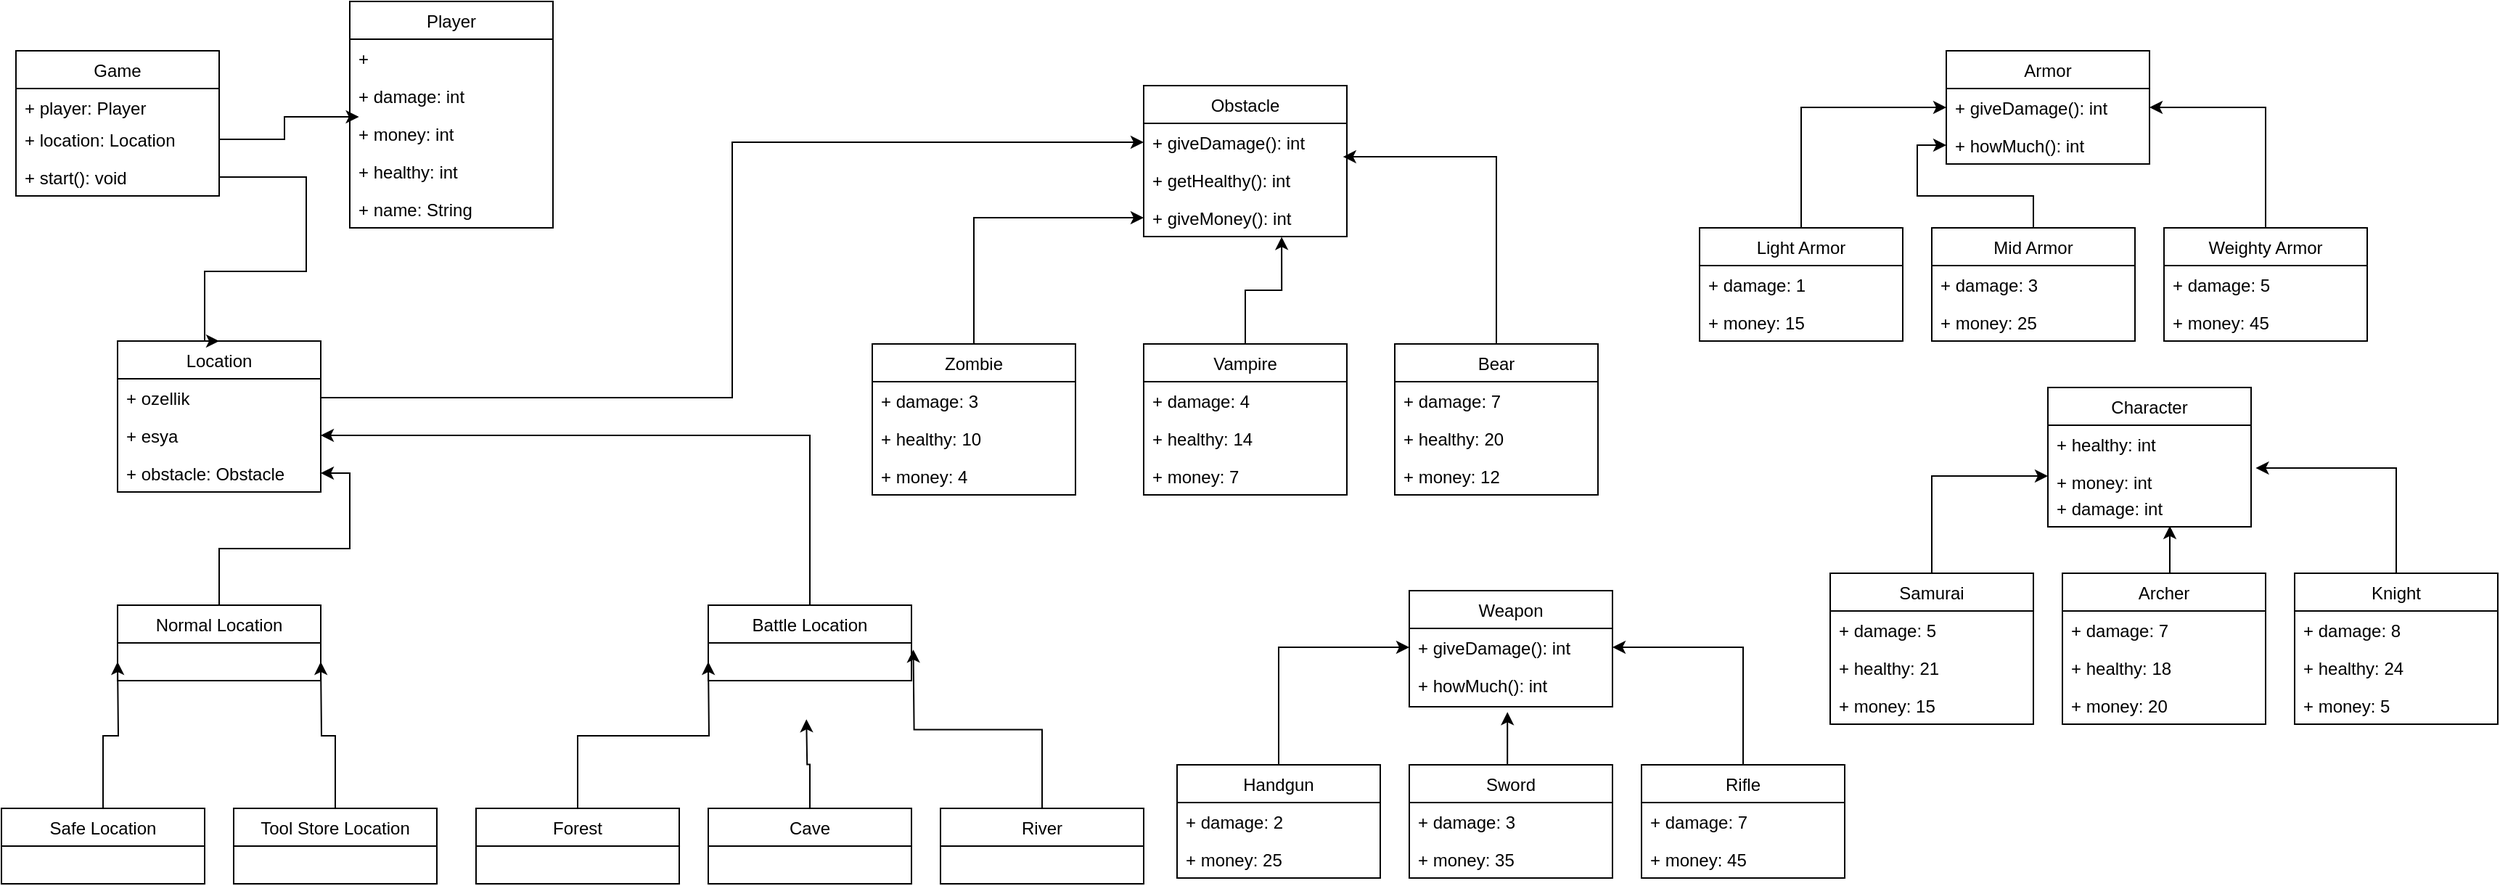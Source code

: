 <mxfile version="20.6.0" type="device"><diagram id="7sRs0uYVGGXB6mU6t55I" name="Sayfa -1"><mxGraphModel dx="1887" dy="995" grid="1" gridSize="10" guides="1" tooltips="1" connect="1" arrows="1" fold="1" page="1" pageScale="1" pageWidth="827" pageHeight="1169" math="0" shadow="0"><root><mxCell id="0"/><mxCell id="1" parent="0"/><mxCell id="Yt2wE1Jj-lHlcaACV3aF-1" value="Game" style="swimlane;fontStyle=0;childLayout=stackLayout;horizontal=1;startSize=26;fillColor=none;horizontalStack=0;resizeParent=1;resizeParentMax=0;resizeLast=0;collapsible=1;marginBottom=0;" vertex="1" parent="1"><mxGeometry x="20" y="38" width="140" height="100" as="geometry"/></mxCell><mxCell id="Yt2wE1Jj-lHlcaACV3aF-2" value="+ player: Player" style="text;strokeColor=none;fillColor=none;align=left;verticalAlign=top;spacingLeft=4;spacingRight=4;overflow=hidden;rotatable=0;points=[[0,0.5],[1,0.5]];portConstraint=eastwest;" vertex="1" parent="Yt2wE1Jj-lHlcaACV3aF-1"><mxGeometry y="26" width="140" height="22" as="geometry"/></mxCell><mxCell id="Yt2wE1Jj-lHlcaACV3aF-38" value="+ location: Location" style="text;strokeColor=none;fillColor=none;align=left;verticalAlign=top;spacingLeft=4;spacingRight=4;overflow=hidden;rotatable=0;points=[[0,0.5],[1,0.5]];portConstraint=eastwest;" vertex="1" parent="Yt2wE1Jj-lHlcaACV3aF-1"><mxGeometry y="48" width="140" height="26" as="geometry"/></mxCell><mxCell id="Yt2wE1Jj-lHlcaACV3aF-3" value="+ start(): void" style="text;strokeColor=none;fillColor=none;align=left;verticalAlign=top;spacingLeft=4;spacingRight=4;overflow=hidden;rotatable=0;points=[[0,0.5],[1,0.5]];portConstraint=eastwest;" vertex="1" parent="Yt2wE1Jj-lHlcaACV3aF-1"><mxGeometry y="74" width="140" height="26" as="geometry"/></mxCell><mxCell id="Yt2wE1Jj-lHlcaACV3aF-5" value="Player" style="swimlane;fontStyle=0;childLayout=stackLayout;horizontal=1;startSize=26;fillColor=none;horizontalStack=0;resizeParent=1;resizeParentMax=0;resizeLast=0;collapsible=1;marginBottom=0;" vertex="1" parent="1"><mxGeometry x="250" y="4" width="140" height="156" as="geometry"/></mxCell><mxCell id="Yt2wE1Jj-lHlcaACV3aF-31" value="+ " style="text;strokeColor=none;fillColor=none;align=left;verticalAlign=top;spacingLeft=4;spacingRight=4;overflow=hidden;rotatable=0;points=[[0,0.5],[1,0.5]];portConstraint=eastwest;" vertex="1" parent="Yt2wE1Jj-lHlcaACV3aF-5"><mxGeometry y="26" width="140" height="26" as="geometry"/></mxCell><mxCell id="Yt2wE1Jj-lHlcaACV3aF-30" value="+ damage: int" style="text;strokeColor=none;fillColor=none;align=left;verticalAlign=top;spacingLeft=4;spacingRight=4;overflow=hidden;rotatable=0;points=[[0,0.5],[1,0.5]];portConstraint=eastwest;" vertex="1" parent="Yt2wE1Jj-lHlcaACV3aF-5"><mxGeometry y="52" width="140" height="26" as="geometry"/></mxCell><mxCell id="Yt2wE1Jj-lHlcaACV3aF-8" value="+ money: int" style="text;strokeColor=none;fillColor=none;align=left;verticalAlign=top;spacingLeft=4;spacingRight=4;overflow=hidden;rotatable=0;points=[[0,0.5],[1,0.5]];portConstraint=eastwest;" vertex="1" parent="Yt2wE1Jj-lHlcaACV3aF-5"><mxGeometry y="78" width="140" height="26" as="geometry"/></mxCell><mxCell id="Yt2wE1Jj-lHlcaACV3aF-7" value="+ healthy: int" style="text;strokeColor=none;fillColor=none;align=left;verticalAlign=top;spacingLeft=4;spacingRight=4;overflow=hidden;rotatable=0;points=[[0,0.5],[1,0.5]];portConstraint=eastwest;" vertex="1" parent="Yt2wE1Jj-lHlcaACV3aF-5"><mxGeometry y="104" width="140" height="26" as="geometry"/></mxCell><mxCell id="Yt2wE1Jj-lHlcaACV3aF-6" value="+ name: String&#10;" style="text;strokeColor=none;fillColor=none;align=left;verticalAlign=top;spacingLeft=4;spacingRight=4;overflow=hidden;rotatable=0;points=[[0,0.5],[1,0.5]];portConstraint=eastwest;" vertex="1" parent="Yt2wE1Jj-lHlcaACV3aF-5"><mxGeometry y="130" width="140" height="26" as="geometry"/></mxCell><mxCell id="Yt2wE1Jj-lHlcaACV3aF-9" value="Character" style="swimlane;fontStyle=0;childLayout=stackLayout;horizontal=1;startSize=26;fillColor=none;horizontalStack=0;resizeParent=1;resizeParentMax=0;resizeLast=0;collapsible=1;marginBottom=0;" vertex="1" parent="1"><mxGeometry x="1420" y="270" width="140" height="96" as="geometry"/></mxCell><mxCell id="Yt2wE1Jj-lHlcaACV3aF-10" value="+ healthy: int" style="text;strokeColor=none;fillColor=none;align=left;verticalAlign=top;spacingLeft=4;spacingRight=4;overflow=hidden;rotatable=0;points=[[0,0.5],[1,0.5]];portConstraint=eastwest;" vertex="1" parent="Yt2wE1Jj-lHlcaACV3aF-9"><mxGeometry y="26" width="140" height="26" as="geometry"/></mxCell><mxCell id="Yt2wE1Jj-lHlcaACV3aF-11" value="+ money: int" style="text;strokeColor=none;fillColor=none;align=left;verticalAlign=top;spacingLeft=4;spacingRight=4;overflow=hidden;rotatable=0;points=[[0,0.5],[1,0.5]];portConstraint=eastwest;" vertex="1" parent="Yt2wE1Jj-lHlcaACV3aF-9"><mxGeometry y="52" width="140" height="18" as="geometry"/></mxCell><mxCell id="Yt2wE1Jj-lHlcaACV3aF-12" value="+ damage: int" style="text;strokeColor=none;fillColor=none;align=left;verticalAlign=top;spacingLeft=4;spacingRight=4;overflow=hidden;rotatable=0;points=[[0,0.5],[1,0.5]];portConstraint=eastwest;" vertex="1" parent="Yt2wE1Jj-lHlcaACV3aF-9"><mxGeometry y="70" width="140" height="26" as="geometry"/></mxCell><mxCell id="Yt2wE1Jj-lHlcaACV3aF-13" value="Location" style="swimlane;fontStyle=0;childLayout=stackLayout;horizontal=1;startSize=26;fillColor=none;horizontalStack=0;resizeParent=1;resizeParentMax=0;resizeLast=0;collapsible=1;marginBottom=0;" vertex="1" parent="1"><mxGeometry x="90" y="238" width="140" height="104" as="geometry"/></mxCell><mxCell id="Yt2wE1Jj-lHlcaACV3aF-14" value="+ ozellik" style="text;strokeColor=none;fillColor=none;align=left;verticalAlign=top;spacingLeft=4;spacingRight=4;overflow=hidden;rotatable=0;points=[[0,0.5],[1,0.5]];portConstraint=eastwest;" vertex="1" parent="Yt2wE1Jj-lHlcaACV3aF-13"><mxGeometry y="26" width="140" height="26" as="geometry"/></mxCell><mxCell id="Yt2wE1Jj-lHlcaACV3aF-15" value="+ esya" style="text;strokeColor=none;fillColor=none;align=left;verticalAlign=top;spacingLeft=4;spacingRight=4;overflow=hidden;rotatable=0;points=[[0,0.5],[1,0.5]];portConstraint=eastwest;" vertex="1" parent="Yt2wE1Jj-lHlcaACV3aF-13"><mxGeometry y="52" width="140" height="26" as="geometry"/></mxCell><mxCell id="Yt2wE1Jj-lHlcaACV3aF-16" value="+ obstacle: Obstacle" style="text;strokeColor=none;fillColor=none;align=left;verticalAlign=top;spacingLeft=4;spacingRight=4;overflow=hidden;rotatable=0;points=[[0,0.5],[1,0.5]];portConstraint=eastwest;" vertex="1" parent="Yt2wE1Jj-lHlcaACV3aF-13"><mxGeometry y="78" width="140" height="26" as="geometry"/></mxCell><mxCell id="Yt2wE1Jj-lHlcaACV3aF-17" value="Obstacle" style="swimlane;fontStyle=0;childLayout=stackLayout;horizontal=1;startSize=26;fillColor=none;horizontalStack=0;resizeParent=1;resizeParentMax=0;resizeLast=0;collapsible=1;marginBottom=0;" vertex="1" parent="1"><mxGeometry x="797" y="62" width="140" height="104" as="geometry"/></mxCell><mxCell id="Yt2wE1Jj-lHlcaACV3aF-32" value="+ giveDamage(): int" style="text;strokeColor=none;fillColor=none;align=left;verticalAlign=top;spacingLeft=4;spacingRight=4;overflow=hidden;rotatable=0;points=[[0,0.5],[1,0.5]];portConstraint=eastwest;" vertex="1" parent="Yt2wE1Jj-lHlcaACV3aF-17"><mxGeometry y="26" width="140" height="26" as="geometry"/></mxCell><mxCell id="Yt2wE1Jj-lHlcaACV3aF-20" value="+ getHealthy(): int" style="text;strokeColor=none;fillColor=none;align=left;verticalAlign=top;spacingLeft=4;spacingRight=4;overflow=hidden;rotatable=0;points=[[0,0.5],[1,0.5]];portConstraint=eastwest;" vertex="1" parent="Yt2wE1Jj-lHlcaACV3aF-17"><mxGeometry y="52" width="140" height="26" as="geometry"/></mxCell><mxCell id="Yt2wE1Jj-lHlcaACV3aF-33" value="+ giveMoney(): int" style="text;strokeColor=none;fillColor=none;align=left;verticalAlign=top;spacingLeft=4;spacingRight=4;overflow=hidden;rotatable=0;points=[[0,0.5],[1,0.5]];portConstraint=eastwest;" vertex="1" parent="Yt2wE1Jj-lHlcaACV3aF-17"><mxGeometry y="78" width="140" height="26" as="geometry"/></mxCell><mxCell id="Yt2wE1Jj-lHlcaACV3aF-21" value="Weapon" style="swimlane;fontStyle=0;childLayout=stackLayout;horizontal=1;startSize=26;fillColor=none;horizontalStack=0;resizeParent=1;resizeParentMax=0;resizeLast=0;collapsible=1;marginBottom=0;" vertex="1" parent="1"><mxGeometry x="980" y="410" width="140" height="80" as="geometry"/></mxCell><mxCell id="Yt2wE1Jj-lHlcaACV3aF-22" value="+ giveDamage(): int" style="text;strokeColor=none;fillColor=none;align=left;verticalAlign=top;spacingLeft=4;spacingRight=4;overflow=hidden;rotatable=0;points=[[0,0.5],[1,0.5]];portConstraint=eastwest;" vertex="1" parent="Yt2wE1Jj-lHlcaACV3aF-21"><mxGeometry y="26" width="140" height="26" as="geometry"/></mxCell><mxCell id="Yt2wE1Jj-lHlcaACV3aF-23" value="+ howMuch(): int" style="text;strokeColor=none;fillColor=none;align=left;verticalAlign=top;spacingLeft=4;spacingRight=4;overflow=hidden;rotatable=0;points=[[0,0.5],[1,0.5]];portConstraint=eastwest;" vertex="1" parent="Yt2wE1Jj-lHlcaACV3aF-21"><mxGeometry y="52" width="140" height="28" as="geometry"/></mxCell><mxCell id="Yt2wE1Jj-lHlcaACV3aF-34" value="Armor" style="swimlane;fontStyle=0;childLayout=stackLayout;horizontal=1;startSize=26;fillColor=none;horizontalStack=0;resizeParent=1;resizeParentMax=0;resizeLast=0;collapsible=1;marginBottom=0;" vertex="1" parent="1"><mxGeometry x="1350" y="38" width="140" height="78" as="geometry"/></mxCell><mxCell id="Yt2wE1Jj-lHlcaACV3aF-35" value="+ giveDamage(): int" style="text;strokeColor=none;fillColor=none;align=left;verticalAlign=top;spacingLeft=4;spacingRight=4;overflow=hidden;rotatable=0;points=[[0,0.5],[1,0.5]];portConstraint=eastwest;" vertex="1" parent="Yt2wE1Jj-lHlcaACV3aF-34"><mxGeometry y="26" width="140" height="26" as="geometry"/></mxCell><mxCell id="Yt2wE1Jj-lHlcaACV3aF-36" value="+ howMuch(): int" style="text;strokeColor=none;fillColor=none;align=left;verticalAlign=top;spacingLeft=4;spacingRight=4;overflow=hidden;rotatable=0;points=[[0,0.5],[1,0.5]];portConstraint=eastwest;" vertex="1" parent="Yt2wE1Jj-lHlcaACV3aF-34"><mxGeometry y="52" width="140" height="26" as="geometry"/></mxCell><mxCell id="Yt2wE1Jj-lHlcaACV3aF-156" style="edgeStyle=orthogonalEdgeStyle;rounded=0;orthogonalLoop=1;jettySize=auto;html=1;exitX=0.5;exitY=0;exitDx=0;exitDy=0;" edge="1" parent="1" source="Yt2wE1Jj-lHlcaACV3aF-41" target="Yt2wE1Jj-lHlcaACV3aF-16"><mxGeometry relative="1" as="geometry"/></mxCell><mxCell id="Yt2wE1Jj-lHlcaACV3aF-41" value="Normal Location" style="swimlane;fontStyle=0;childLayout=stackLayout;horizontal=1;startSize=26;fillColor=none;horizontalStack=0;resizeParent=1;resizeParentMax=0;resizeLast=0;collapsible=1;marginBottom=0;" vertex="1" parent="1"><mxGeometry x="90" y="420" width="140" height="52" as="geometry"/></mxCell><mxCell id="Yt2wE1Jj-lHlcaACV3aF-157" style="edgeStyle=orthogonalEdgeStyle;rounded=0;orthogonalLoop=1;jettySize=auto;html=1;exitX=0.5;exitY=0;exitDx=0;exitDy=0;entryX=1;entryY=0.5;entryDx=0;entryDy=0;" edge="1" parent="1" source="Yt2wE1Jj-lHlcaACV3aF-45" target="Yt2wE1Jj-lHlcaACV3aF-15"><mxGeometry relative="1" as="geometry"/></mxCell><mxCell id="Yt2wE1Jj-lHlcaACV3aF-45" value="Battle Location" style="swimlane;fontStyle=0;childLayout=stackLayout;horizontal=1;startSize=26;fillColor=none;horizontalStack=0;resizeParent=1;resizeParentMax=0;resizeLast=0;collapsible=1;marginBottom=0;" vertex="1" parent="1"><mxGeometry x="497" y="420" width="140" height="52" as="geometry"/></mxCell><mxCell id="Yt2wE1Jj-lHlcaACV3aF-54" style="edgeStyle=orthogonalEdgeStyle;rounded=0;orthogonalLoop=1;jettySize=auto;html=1;exitX=1;exitY=0.5;exitDx=0;exitDy=0;entryX=0.5;entryY=0;entryDx=0;entryDy=0;" edge="1" parent="1" source="Yt2wE1Jj-lHlcaACV3aF-3" target="Yt2wE1Jj-lHlcaACV3aF-13"><mxGeometry relative="1" as="geometry"><Array as="points"><mxPoint x="220" y="125"/><mxPoint x="220" y="190"/><mxPoint x="150" y="190"/><mxPoint x="150" y="238"/></Array></mxGeometry></mxCell><mxCell id="Yt2wE1Jj-lHlcaACV3aF-154" style="edgeStyle=orthogonalEdgeStyle;rounded=0;orthogonalLoop=1;jettySize=auto;html=1;exitX=0.5;exitY=0;exitDx=0;exitDy=0;entryX=0;entryY=0.5;entryDx=0;entryDy=0;" edge="1" parent="1" source="Yt2wE1Jj-lHlcaACV3aF-55"><mxGeometry relative="1" as="geometry"><mxPoint x="90" y="459" as="targetPoint"/></mxGeometry></mxCell><mxCell id="Yt2wE1Jj-lHlcaACV3aF-55" value="Safe Location" style="swimlane;fontStyle=0;childLayout=stackLayout;horizontal=1;startSize=26;fillColor=none;horizontalStack=0;resizeParent=1;resizeParentMax=0;resizeLast=0;collapsible=1;marginBottom=0;" vertex="1" parent="1"><mxGeometry x="10" y="560" width="140" height="52" as="geometry"/></mxCell><mxCell id="Yt2wE1Jj-lHlcaACV3aF-155" style="edgeStyle=orthogonalEdgeStyle;rounded=0;orthogonalLoop=1;jettySize=auto;html=1;exitX=0.5;exitY=0;exitDx=0;exitDy=0;entryX=1;entryY=0.5;entryDx=0;entryDy=0;" edge="1" parent="1" source="Yt2wE1Jj-lHlcaACV3aF-59"><mxGeometry relative="1" as="geometry"><mxPoint x="230" y="459" as="targetPoint"/></mxGeometry></mxCell><mxCell id="Yt2wE1Jj-lHlcaACV3aF-59" value="Tool Store Location" style="swimlane;fontStyle=0;childLayout=stackLayout;horizontal=1;startSize=26;fillColor=none;horizontalStack=0;resizeParent=1;resizeParentMax=0;resizeLast=0;collapsible=1;marginBottom=0;" vertex="1" parent="1"><mxGeometry x="170" y="560" width="140" height="52" as="geometry"/></mxCell><mxCell id="Yt2wE1Jj-lHlcaACV3aF-90" style="edgeStyle=orthogonalEdgeStyle;rounded=0;orthogonalLoop=1;jettySize=auto;html=1;exitX=0.5;exitY=0;exitDx=0;exitDy=0;" edge="1" parent="1" source="Yt2wE1Jj-lHlcaACV3aF-63"><mxGeometry relative="1" as="geometry"><mxPoint x="497" y="459" as="targetPoint"/></mxGeometry></mxCell><mxCell id="Yt2wE1Jj-lHlcaACV3aF-63" value="Forest" style="swimlane;fontStyle=0;childLayout=stackLayout;horizontal=1;startSize=26;fillColor=none;horizontalStack=0;resizeParent=1;resizeParentMax=0;resizeLast=0;collapsible=1;marginBottom=0;" vertex="1" parent="1"><mxGeometry x="337" y="560" width="140" height="52" as="geometry"/></mxCell><mxCell id="Yt2wE1Jj-lHlcaACV3aF-91" style="edgeStyle=orthogonalEdgeStyle;rounded=0;orthogonalLoop=1;jettySize=auto;html=1;exitX=0.5;exitY=0;exitDx=0;exitDy=0;entryX=0.483;entryY=1.023;entryDx=0;entryDy=0;entryPerimeter=0;" edge="1" parent="1" source="Yt2wE1Jj-lHlcaACV3aF-67"><mxGeometry relative="1" as="geometry"><mxPoint x="564.62" y="498.598" as="targetPoint"/></mxGeometry></mxCell><mxCell id="Yt2wE1Jj-lHlcaACV3aF-67" value="Cave" style="swimlane;fontStyle=0;childLayout=stackLayout;horizontal=1;startSize=26;fillColor=none;horizontalStack=0;resizeParent=1;resizeParentMax=0;resizeLast=0;collapsible=1;marginBottom=0;" vertex="1" parent="1"><mxGeometry x="497" y="560" width="140" height="52" as="geometry"/></mxCell><mxCell id="Yt2wE1Jj-lHlcaACV3aF-92" style="edgeStyle=orthogonalEdgeStyle;rounded=0;orthogonalLoop=1;jettySize=auto;html=1;exitX=0.5;exitY=0;exitDx=0;exitDy=0;entryX=1.009;entryY=0.177;entryDx=0;entryDy=0;entryPerimeter=0;" edge="1" parent="1" source="Yt2wE1Jj-lHlcaACV3aF-71"><mxGeometry relative="1" as="geometry"><mxPoint x="638.26" y="450.602" as="targetPoint"/></mxGeometry></mxCell><mxCell id="Yt2wE1Jj-lHlcaACV3aF-71" value="River" style="swimlane;fontStyle=0;childLayout=stackLayout;horizontal=1;startSize=26;fillColor=none;horizontalStack=0;resizeParent=1;resizeParentMax=0;resizeLast=0;collapsible=1;marginBottom=0;" vertex="1" parent="1"><mxGeometry x="657" y="560" width="140" height="52" as="geometry"/></mxCell><mxCell id="Yt2wE1Jj-lHlcaACV3aF-87" style="edgeStyle=orthogonalEdgeStyle;rounded=0;orthogonalLoop=1;jettySize=auto;html=1;exitX=0.5;exitY=0;exitDx=0;exitDy=0;" edge="1" parent="1" source="Yt2wE1Jj-lHlcaACV3aF-75" target="Yt2wE1Jj-lHlcaACV3aF-33"><mxGeometry relative="1" as="geometry"/></mxCell><mxCell id="Yt2wE1Jj-lHlcaACV3aF-75" value="Zombie" style="swimlane;fontStyle=0;childLayout=stackLayout;horizontal=1;startSize=26;fillColor=none;horizontalStack=0;resizeParent=1;resizeParentMax=0;resizeLast=0;collapsible=1;marginBottom=0;" vertex="1" parent="1"><mxGeometry x="610" y="240" width="140" height="104" as="geometry"/></mxCell><mxCell id="Yt2wE1Jj-lHlcaACV3aF-76" value="+ damage: 3" style="text;strokeColor=none;fillColor=none;align=left;verticalAlign=top;spacingLeft=4;spacingRight=4;overflow=hidden;rotatable=0;points=[[0,0.5],[1,0.5]];portConstraint=eastwest;" vertex="1" parent="Yt2wE1Jj-lHlcaACV3aF-75"><mxGeometry y="26" width="140" height="26" as="geometry"/></mxCell><mxCell id="Yt2wE1Jj-lHlcaACV3aF-77" value="+ healthy: 10 " style="text;strokeColor=none;fillColor=none;align=left;verticalAlign=top;spacingLeft=4;spacingRight=4;overflow=hidden;rotatable=0;points=[[0,0.5],[1,0.5]];portConstraint=eastwest;" vertex="1" parent="Yt2wE1Jj-lHlcaACV3aF-75"><mxGeometry y="52" width="140" height="26" as="geometry"/></mxCell><mxCell id="Yt2wE1Jj-lHlcaACV3aF-78" value="+ money: 4" style="text;strokeColor=none;fillColor=none;align=left;verticalAlign=top;spacingLeft=4;spacingRight=4;overflow=hidden;rotatable=0;points=[[0,0.5],[1,0.5]];portConstraint=eastwest;" vertex="1" parent="Yt2wE1Jj-lHlcaACV3aF-75"><mxGeometry y="78" width="140" height="26" as="geometry"/></mxCell><mxCell id="Yt2wE1Jj-lHlcaACV3aF-88" style="edgeStyle=orthogonalEdgeStyle;rounded=0;orthogonalLoop=1;jettySize=auto;html=1;exitX=0.5;exitY=0;exitDx=0;exitDy=0;entryX=0.679;entryY=1.008;entryDx=0;entryDy=0;entryPerimeter=0;" edge="1" parent="1" source="Yt2wE1Jj-lHlcaACV3aF-79" target="Yt2wE1Jj-lHlcaACV3aF-33"><mxGeometry relative="1" as="geometry"/></mxCell><mxCell id="Yt2wE1Jj-lHlcaACV3aF-79" value="Vampire" style="swimlane;fontStyle=0;childLayout=stackLayout;horizontal=1;startSize=26;fillColor=none;horizontalStack=0;resizeParent=1;resizeParentMax=0;resizeLast=0;collapsible=1;marginBottom=0;" vertex="1" parent="1"><mxGeometry x="797" y="240" width="140" height="104" as="geometry"/></mxCell><mxCell id="Yt2wE1Jj-lHlcaACV3aF-80" value="+ damage: 4" style="text;strokeColor=none;fillColor=none;align=left;verticalAlign=top;spacingLeft=4;spacingRight=4;overflow=hidden;rotatable=0;points=[[0,0.5],[1,0.5]];portConstraint=eastwest;" vertex="1" parent="Yt2wE1Jj-lHlcaACV3aF-79"><mxGeometry y="26" width="140" height="26" as="geometry"/></mxCell><mxCell id="Yt2wE1Jj-lHlcaACV3aF-81" value="+ healthy: 14" style="text;strokeColor=none;fillColor=none;align=left;verticalAlign=top;spacingLeft=4;spacingRight=4;overflow=hidden;rotatable=0;points=[[0,0.5],[1,0.5]];portConstraint=eastwest;" vertex="1" parent="Yt2wE1Jj-lHlcaACV3aF-79"><mxGeometry y="52" width="140" height="26" as="geometry"/></mxCell><mxCell id="Yt2wE1Jj-lHlcaACV3aF-82" value="+ money: 7" style="text;strokeColor=none;fillColor=none;align=left;verticalAlign=top;spacingLeft=4;spacingRight=4;overflow=hidden;rotatable=0;points=[[0,0.5],[1,0.5]];portConstraint=eastwest;" vertex="1" parent="Yt2wE1Jj-lHlcaACV3aF-79"><mxGeometry y="78" width="140" height="26" as="geometry"/></mxCell><mxCell id="Yt2wE1Jj-lHlcaACV3aF-89" style="edgeStyle=orthogonalEdgeStyle;rounded=0;orthogonalLoop=1;jettySize=auto;html=1;exitX=0.5;exitY=0;exitDx=0;exitDy=0;entryX=0.981;entryY=-0.115;entryDx=0;entryDy=0;entryPerimeter=0;" edge="1" parent="1" source="Yt2wE1Jj-lHlcaACV3aF-83" target="Yt2wE1Jj-lHlcaACV3aF-20"><mxGeometry relative="1" as="geometry"/></mxCell><mxCell id="Yt2wE1Jj-lHlcaACV3aF-83" value="Bear" style="swimlane;fontStyle=0;childLayout=stackLayout;horizontal=1;startSize=26;fillColor=none;horizontalStack=0;resizeParent=1;resizeParentMax=0;resizeLast=0;collapsible=1;marginBottom=0;" vertex="1" parent="1"><mxGeometry x="970" y="240" width="140" height="104" as="geometry"/></mxCell><mxCell id="Yt2wE1Jj-lHlcaACV3aF-84" value="+ damage: 7" style="text;strokeColor=none;fillColor=none;align=left;verticalAlign=top;spacingLeft=4;spacingRight=4;overflow=hidden;rotatable=0;points=[[0,0.5],[1,0.5]];portConstraint=eastwest;" vertex="1" parent="Yt2wE1Jj-lHlcaACV3aF-83"><mxGeometry y="26" width="140" height="26" as="geometry"/></mxCell><mxCell id="Yt2wE1Jj-lHlcaACV3aF-85" value="+ healthy: 20" style="text;strokeColor=none;fillColor=none;align=left;verticalAlign=top;spacingLeft=4;spacingRight=4;overflow=hidden;rotatable=0;points=[[0,0.5],[1,0.5]];portConstraint=eastwest;" vertex="1" parent="Yt2wE1Jj-lHlcaACV3aF-83"><mxGeometry y="52" width="140" height="26" as="geometry"/></mxCell><mxCell id="Yt2wE1Jj-lHlcaACV3aF-86" value="+ money: 12" style="text;strokeColor=none;fillColor=none;align=left;verticalAlign=top;spacingLeft=4;spacingRight=4;overflow=hidden;rotatable=0;points=[[0,0.5],[1,0.5]];portConstraint=eastwest;" vertex="1" parent="Yt2wE1Jj-lHlcaACV3aF-83"><mxGeometry y="78" width="140" height="26" as="geometry"/></mxCell><mxCell id="Yt2wE1Jj-lHlcaACV3aF-106" style="edgeStyle=orthogonalEdgeStyle;rounded=0;orthogonalLoop=1;jettySize=auto;html=1;exitX=0.5;exitY=0;exitDx=0;exitDy=0;entryX=0;entryY=0.5;entryDx=0;entryDy=0;" edge="1" parent="1" source="Yt2wE1Jj-lHlcaACV3aF-93" target="Yt2wE1Jj-lHlcaACV3aF-22"><mxGeometry relative="1" as="geometry"/></mxCell><mxCell id="Yt2wE1Jj-lHlcaACV3aF-93" value="Handgun" style="swimlane;fontStyle=0;childLayout=stackLayout;horizontal=1;startSize=26;fillColor=none;horizontalStack=0;resizeParent=1;resizeParentMax=0;resizeLast=0;collapsible=1;marginBottom=0;" vertex="1" parent="1"><mxGeometry x="820" y="530" width="140" height="78" as="geometry"/></mxCell><mxCell id="Yt2wE1Jj-lHlcaACV3aF-94" value="+ damage: 2" style="text;strokeColor=none;fillColor=none;align=left;verticalAlign=top;spacingLeft=4;spacingRight=4;overflow=hidden;rotatable=0;points=[[0,0.5],[1,0.5]];portConstraint=eastwest;" vertex="1" parent="Yt2wE1Jj-lHlcaACV3aF-93"><mxGeometry y="26" width="140" height="26" as="geometry"/></mxCell><mxCell id="Yt2wE1Jj-lHlcaACV3aF-95" value="+ money: 25" style="text;strokeColor=none;fillColor=none;align=left;verticalAlign=top;spacingLeft=4;spacingRight=4;overflow=hidden;rotatable=0;points=[[0,0.5],[1,0.5]];portConstraint=eastwest;" vertex="1" parent="Yt2wE1Jj-lHlcaACV3aF-93"><mxGeometry y="52" width="140" height="26" as="geometry"/></mxCell><mxCell id="Yt2wE1Jj-lHlcaACV3aF-108" style="edgeStyle=orthogonalEdgeStyle;rounded=0;orthogonalLoop=1;jettySize=auto;html=1;exitX=0.5;exitY=0;exitDx=0;exitDy=0;entryX=1;entryY=0.5;entryDx=0;entryDy=0;" edge="1" parent="1" source="Yt2wE1Jj-lHlcaACV3aF-97" target="Yt2wE1Jj-lHlcaACV3aF-22"><mxGeometry relative="1" as="geometry"/></mxCell><mxCell id="Yt2wE1Jj-lHlcaACV3aF-97" value="Rifle" style="swimlane;fontStyle=0;childLayout=stackLayout;horizontal=1;startSize=26;fillColor=none;horizontalStack=0;resizeParent=1;resizeParentMax=0;resizeLast=0;collapsible=1;marginBottom=0;" vertex="1" parent="1"><mxGeometry x="1140" y="530" width="140" height="78" as="geometry"/></mxCell><mxCell id="Yt2wE1Jj-lHlcaACV3aF-98" value="+ damage: 7" style="text;strokeColor=none;fillColor=none;align=left;verticalAlign=top;spacingLeft=4;spacingRight=4;overflow=hidden;rotatable=0;points=[[0,0.5],[1,0.5]];portConstraint=eastwest;" vertex="1" parent="Yt2wE1Jj-lHlcaACV3aF-97"><mxGeometry y="26" width="140" height="26" as="geometry"/></mxCell><mxCell id="Yt2wE1Jj-lHlcaACV3aF-99" value="+ money: 45" style="text;strokeColor=none;fillColor=none;align=left;verticalAlign=top;spacingLeft=4;spacingRight=4;overflow=hidden;rotatable=0;points=[[0,0.5],[1,0.5]];portConstraint=eastwest;" vertex="1" parent="Yt2wE1Jj-lHlcaACV3aF-97"><mxGeometry y="52" width="140" height="26" as="geometry"/></mxCell><mxCell id="Yt2wE1Jj-lHlcaACV3aF-107" style="edgeStyle=orthogonalEdgeStyle;rounded=0;orthogonalLoop=1;jettySize=auto;html=1;exitX=0.5;exitY=0;exitDx=0;exitDy=0;entryX=0.483;entryY=1.131;entryDx=0;entryDy=0;entryPerimeter=0;" edge="1" parent="1" source="Yt2wE1Jj-lHlcaACV3aF-101" target="Yt2wE1Jj-lHlcaACV3aF-23"><mxGeometry relative="1" as="geometry"/></mxCell><mxCell id="Yt2wE1Jj-lHlcaACV3aF-101" value="Sword" style="swimlane;fontStyle=0;childLayout=stackLayout;horizontal=1;startSize=26;fillColor=none;horizontalStack=0;resizeParent=1;resizeParentMax=0;resizeLast=0;collapsible=1;marginBottom=0;" vertex="1" parent="1"><mxGeometry x="980" y="530" width="140" height="78" as="geometry"/></mxCell><mxCell id="Yt2wE1Jj-lHlcaACV3aF-102" value="+ damage: 3" style="text;strokeColor=none;fillColor=none;align=left;verticalAlign=top;spacingLeft=4;spacingRight=4;overflow=hidden;rotatable=0;points=[[0,0.5],[1,0.5]];portConstraint=eastwest;" vertex="1" parent="Yt2wE1Jj-lHlcaACV3aF-101"><mxGeometry y="26" width="140" height="26" as="geometry"/></mxCell><mxCell id="Yt2wE1Jj-lHlcaACV3aF-103" value="+ money: 35" style="text;strokeColor=none;fillColor=none;align=left;verticalAlign=top;spacingLeft=4;spacingRight=4;overflow=hidden;rotatable=0;points=[[0,0.5],[1,0.5]];portConstraint=eastwest;" vertex="1" parent="Yt2wE1Jj-lHlcaACV3aF-101"><mxGeometry y="52" width="140" height="26" as="geometry"/></mxCell><mxCell id="Yt2wE1Jj-lHlcaACV3aF-126" style="edgeStyle=orthogonalEdgeStyle;rounded=0;orthogonalLoop=1;jettySize=auto;html=1;exitX=0.5;exitY=0;exitDx=0;exitDy=0;entryX=0;entryY=0.5;entryDx=0;entryDy=0;" edge="1" parent="1" source="Yt2wE1Jj-lHlcaACV3aF-109" target="Yt2wE1Jj-lHlcaACV3aF-35"><mxGeometry relative="1" as="geometry"/></mxCell><mxCell id="Yt2wE1Jj-lHlcaACV3aF-109" value="Light Armor" style="swimlane;fontStyle=0;childLayout=stackLayout;horizontal=1;startSize=26;fillColor=none;horizontalStack=0;resizeParent=1;resizeParentMax=0;resizeLast=0;collapsible=1;marginBottom=0;" vertex="1" parent="1"><mxGeometry x="1180" y="160" width="140" height="78" as="geometry"/></mxCell><mxCell id="Yt2wE1Jj-lHlcaACV3aF-110" value="+ damage: 1" style="text;strokeColor=none;fillColor=none;align=left;verticalAlign=top;spacingLeft=4;spacingRight=4;overflow=hidden;rotatable=0;points=[[0,0.5],[1,0.5]];portConstraint=eastwest;" vertex="1" parent="Yt2wE1Jj-lHlcaACV3aF-109"><mxGeometry y="26" width="140" height="26" as="geometry"/></mxCell><mxCell id="Yt2wE1Jj-lHlcaACV3aF-111" value="+ money: 15" style="text;strokeColor=none;fillColor=none;align=left;verticalAlign=top;spacingLeft=4;spacingRight=4;overflow=hidden;rotatable=0;points=[[0,0.5],[1,0.5]];portConstraint=eastwest;" vertex="1" parent="Yt2wE1Jj-lHlcaACV3aF-109"><mxGeometry y="52" width="140" height="26" as="geometry"/></mxCell><mxCell id="Yt2wE1Jj-lHlcaACV3aF-131" style="edgeStyle=orthogonalEdgeStyle;rounded=0;orthogonalLoop=1;jettySize=auto;html=1;exitX=0.5;exitY=0;exitDx=0;exitDy=0;entryX=1;entryY=0.5;entryDx=0;entryDy=0;" edge="1" parent="1" source="Yt2wE1Jj-lHlcaACV3aF-113" target="Yt2wE1Jj-lHlcaACV3aF-35"><mxGeometry relative="1" as="geometry"/></mxCell><mxCell id="Yt2wE1Jj-lHlcaACV3aF-113" value="Weighty Armor" style="swimlane;fontStyle=0;childLayout=stackLayout;horizontal=1;startSize=26;fillColor=none;horizontalStack=0;resizeParent=1;resizeParentMax=0;resizeLast=0;collapsible=1;marginBottom=0;" vertex="1" parent="1"><mxGeometry x="1500" y="160" width="140" height="78" as="geometry"/></mxCell><mxCell id="Yt2wE1Jj-lHlcaACV3aF-122" value="+ damage: 5" style="text;strokeColor=none;fillColor=none;align=left;verticalAlign=top;spacingLeft=4;spacingRight=4;overflow=hidden;rotatable=0;points=[[0,0.5],[1,0.5]];portConstraint=eastwest;" vertex="1" parent="Yt2wE1Jj-lHlcaACV3aF-113"><mxGeometry y="26" width="140" height="26" as="geometry"/></mxCell><mxCell id="Yt2wE1Jj-lHlcaACV3aF-124" value="+ money: 45" style="text;strokeColor=none;fillColor=none;align=left;verticalAlign=top;spacingLeft=4;spacingRight=4;overflow=hidden;rotatable=0;points=[[0,0.5],[1,0.5]];portConstraint=eastwest;" vertex="1" parent="Yt2wE1Jj-lHlcaACV3aF-113"><mxGeometry y="52" width="140" height="26" as="geometry"/></mxCell><mxCell id="Yt2wE1Jj-lHlcaACV3aF-132" style="edgeStyle=orthogonalEdgeStyle;rounded=0;orthogonalLoop=1;jettySize=auto;html=1;exitX=0.5;exitY=0;exitDx=0;exitDy=0;" edge="1" parent="1" source="Yt2wE1Jj-lHlcaACV3aF-117" target="Yt2wE1Jj-lHlcaACV3aF-36"><mxGeometry relative="1" as="geometry"/></mxCell><mxCell id="Yt2wE1Jj-lHlcaACV3aF-117" value="Mid Armor" style="swimlane;fontStyle=0;childLayout=stackLayout;horizontal=1;startSize=26;fillColor=none;horizontalStack=0;resizeParent=1;resizeParentMax=0;resizeLast=0;collapsible=1;marginBottom=0;" vertex="1" parent="1"><mxGeometry x="1340" y="160" width="140" height="78" as="geometry"/></mxCell><mxCell id="Yt2wE1Jj-lHlcaACV3aF-121" value="+ damage: 3" style="text;strokeColor=none;fillColor=none;align=left;verticalAlign=top;spacingLeft=4;spacingRight=4;overflow=hidden;rotatable=0;points=[[0,0.5],[1,0.5]];portConstraint=eastwest;" vertex="1" parent="Yt2wE1Jj-lHlcaACV3aF-117"><mxGeometry y="26" width="140" height="26" as="geometry"/></mxCell><mxCell id="Yt2wE1Jj-lHlcaACV3aF-123" value="+ money: 25" style="text;strokeColor=none;fillColor=none;align=left;verticalAlign=top;spacingLeft=4;spacingRight=4;overflow=hidden;rotatable=0;points=[[0,0.5],[1,0.5]];portConstraint=eastwest;" vertex="1" parent="Yt2wE1Jj-lHlcaACV3aF-117"><mxGeometry y="52" width="140" height="26" as="geometry"/></mxCell><mxCell id="Yt2wE1Jj-lHlcaACV3aF-151" style="edgeStyle=orthogonalEdgeStyle;rounded=0;orthogonalLoop=1;jettySize=auto;html=1;exitX=0.5;exitY=0;exitDx=0;exitDy=0;entryX=0;entryY=0.5;entryDx=0;entryDy=0;" edge="1" parent="1" source="Yt2wE1Jj-lHlcaACV3aF-133" target="Yt2wE1Jj-lHlcaACV3aF-11"><mxGeometry relative="1" as="geometry"/></mxCell><mxCell id="Yt2wE1Jj-lHlcaACV3aF-133" value="Samurai" style="swimlane;fontStyle=0;childLayout=stackLayout;horizontal=1;startSize=26;fillColor=none;horizontalStack=0;resizeParent=1;resizeParentMax=0;resizeLast=0;collapsible=1;marginBottom=0;" vertex="1" parent="1"><mxGeometry x="1270" y="398" width="140" height="104" as="geometry"/></mxCell><mxCell id="Yt2wE1Jj-lHlcaACV3aF-134" value="+ damage: 5" style="text;strokeColor=none;fillColor=none;align=left;verticalAlign=top;spacingLeft=4;spacingRight=4;overflow=hidden;rotatable=0;points=[[0,0.5],[1,0.5]];portConstraint=eastwest;" vertex="1" parent="Yt2wE1Jj-lHlcaACV3aF-133"><mxGeometry y="26" width="140" height="26" as="geometry"/></mxCell><mxCell id="Yt2wE1Jj-lHlcaACV3aF-135" value="+ healthy: 21" style="text;strokeColor=none;fillColor=none;align=left;verticalAlign=top;spacingLeft=4;spacingRight=4;overflow=hidden;rotatable=0;points=[[0,0.5],[1,0.5]];portConstraint=eastwest;" vertex="1" parent="Yt2wE1Jj-lHlcaACV3aF-133"><mxGeometry y="52" width="140" height="26" as="geometry"/></mxCell><mxCell id="Yt2wE1Jj-lHlcaACV3aF-136" value="+ money: 15" style="text;strokeColor=none;fillColor=none;align=left;verticalAlign=top;spacingLeft=4;spacingRight=4;overflow=hidden;rotatable=0;points=[[0,0.5],[1,0.5]];portConstraint=eastwest;" vertex="1" parent="Yt2wE1Jj-lHlcaACV3aF-133"><mxGeometry y="78" width="140" height="26" as="geometry"/></mxCell><mxCell id="Yt2wE1Jj-lHlcaACV3aF-153" style="edgeStyle=orthogonalEdgeStyle;rounded=0;orthogonalLoop=1;jettySize=auto;html=1;exitX=0.5;exitY=0;exitDx=0;exitDy=0;entryX=1.023;entryY=0.192;entryDx=0;entryDy=0;entryPerimeter=0;" edge="1" parent="1" source="Yt2wE1Jj-lHlcaACV3aF-137" target="Yt2wE1Jj-lHlcaACV3aF-11"><mxGeometry relative="1" as="geometry"/></mxCell><mxCell id="Yt2wE1Jj-lHlcaACV3aF-137" value="Knight" style="swimlane;fontStyle=0;childLayout=stackLayout;horizontal=1;startSize=26;fillColor=none;horizontalStack=0;resizeParent=1;resizeParentMax=0;resizeLast=0;collapsible=1;marginBottom=0;" vertex="1" parent="1"><mxGeometry x="1590" y="398" width="140" height="104" as="geometry"/></mxCell><mxCell id="Yt2wE1Jj-lHlcaACV3aF-149" value="+ damage: 8" style="text;strokeColor=none;fillColor=none;align=left;verticalAlign=top;spacingLeft=4;spacingRight=4;overflow=hidden;rotatable=0;points=[[0,0.5],[1,0.5]];portConstraint=eastwest;" vertex="1" parent="Yt2wE1Jj-lHlcaACV3aF-137"><mxGeometry y="26" width="140" height="26" as="geometry"/></mxCell><mxCell id="Yt2wE1Jj-lHlcaACV3aF-146" value="+ healthy: 24" style="text;strokeColor=none;fillColor=none;align=left;verticalAlign=top;spacingLeft=4;spacingRight=4;overflow=hidden;rotatable=0;points=[[0,0.5],[1,0.5]];portConstraint=eastwest;" vertex="1" parent="Yt2wE1Jj-lHlcaACV3aF-137"><mxGeometry y="52" width="140" height="26" as="geometry"/></mxCell><mxCell id="Yt2wE1Jj-lHlcaACV3aF-150" value="+ money: 5" style="text;strokeColor=none;fillColor=none;align=left;verticalAlign=top;spacingLeft=4;spacingRight=4;overflow=hidden;rotatable=0;points=[[0,0.5],[1,0.5]];portConstraint=eastwest;" vertex="1" parent="Yt2wE1Jj-lHlcaACV3aF-137"><mxGeometry y="78" width="140" height="26" as="geometry"/></mxCell><mxCell id="Yt2wE1Jj-lHlcaACV3aF-152" style="edgeStyle=orthogonalEdgeStyle;rounded=0;orthogonalLoop=1;jettySize=auto;html=1;exitX=0.5;exitY=0;exitDx=0;exitDy=0;entryX=0.6;entryY=0.977;entryDx=0;entryDy=0;entryPerimeter=0;" edge="1" parent="1" source="Yt2wE1Jj-lHlcaACV3aF-141" target="Yt2wE1Jj-lHlcaACV3aF-12"><mxGeometry relative="1" as="geometry"/></mxCell><mxCell id="Yt2wE1Jj-lHlcaACV3aF-141" value="Archer" style="swimlane;fontStyle=0;childLayout=stackLayout;horizontal=1;startSize=26;fillColor=none;horizontalStack=0;resizeParent=1;resizeParentMax=0;resizeLast=0;collapsible=1;marginBottom=0;" vertex="1" parent="1"><mxGeometry x="1430" y="398" width="140" height="104" as="geometry"/></mxCell><mxCell id="Yt2wE1Jj-lHlcaACV3aF-138" value="+ damage: 7" style="text;strokeColor=none;fillColor=none;align=left;verticalAlign=top;spacingLeft=4;spacingRight=4;overflow=hidden;rotatable=0;points=[[0,0.5],[1,0.5]];portConstraint=eastwest;" vertex="1" parent="Yt2wE1Jj-lHlcaACV3aF-141"><mxGeometry y="26" width="140" height="26" as="geometry"/></mxCell><mxCell id="Yt2wE1Jj-lHlcaACV3aF-145" value="+ healthy: 18" style="text;strokeColor=none;fillColor=none;align=left;verticalAlign=top;spacingLeft=4;spacingRight=4;overflow=hidden;rotatable=0;points=[[0,0.5],[1,0.5]];portConstraint=eastwest;" vertex="1" parent="Yt2wE1Jj-lHlcaACV3aF-141"><mxGeometry y="52" width="140" height="26" as="geometry"/></mxCell><mxCell id="Yt2wE1Jj-lHlcaACV3aF-147" value="+ money: 20" style="text;strokeColor=none;fillColor=none;align=left;verticalAlign=top;spacingLeft=4;spacingRight=4;overflow=hidden;rotatable=0;points=[[0,0.5],[1,0.5]];portConstraint=eastwest;" vertex="1" parent="Yt2wE1Jj-lHlcaACV3aF-141"><mxGeometry y="78" width="140" height="26" as="geometry"/></mxCell><mxCell id="Yt2wE1Jj-lHlcaACV3aF-158" style="edgeStyle=orthogonalEdgeStyle;rounded=0;orthogonalLoop=1;jettySize=auto;html=1;exitX=1;exitY=0.5;exitDx=0;exitDy=0;entryX=0;entryY=0.5;entryDx=0;entryDy=0;" edge="1" parent="1" source="Yt2wE1Jj-lHlcaACV3aF-14" target="Yt2wE1Jj-lHlcaACV3aF-32"><mxGeometry relative="1" as="geometry"/></mxCell><mxCell id="Yt2wE1Jj-lHlcaACV3aF-166" style="edgeStyle=orthogonalEdgeStyle;rounded=0;orthogonalLoop=1;jettySize=auto;html=1;exitX=1;exitY=0.5;exitDx=0;exitDy=0;entryX=0.045;entryY=0.059;entryDx=0;entryDy=0;entryPerimeter=0;" edge="1" parent="1" source="Yt2wE1Jj-lHlcaACV3aF-38" target="Yt2wE1Jj-lHlcaACV3aF-8"><mxGeometry relative="1" as="geometry"/></mxCell></root></mxGraphModel></diagram></mxfile>